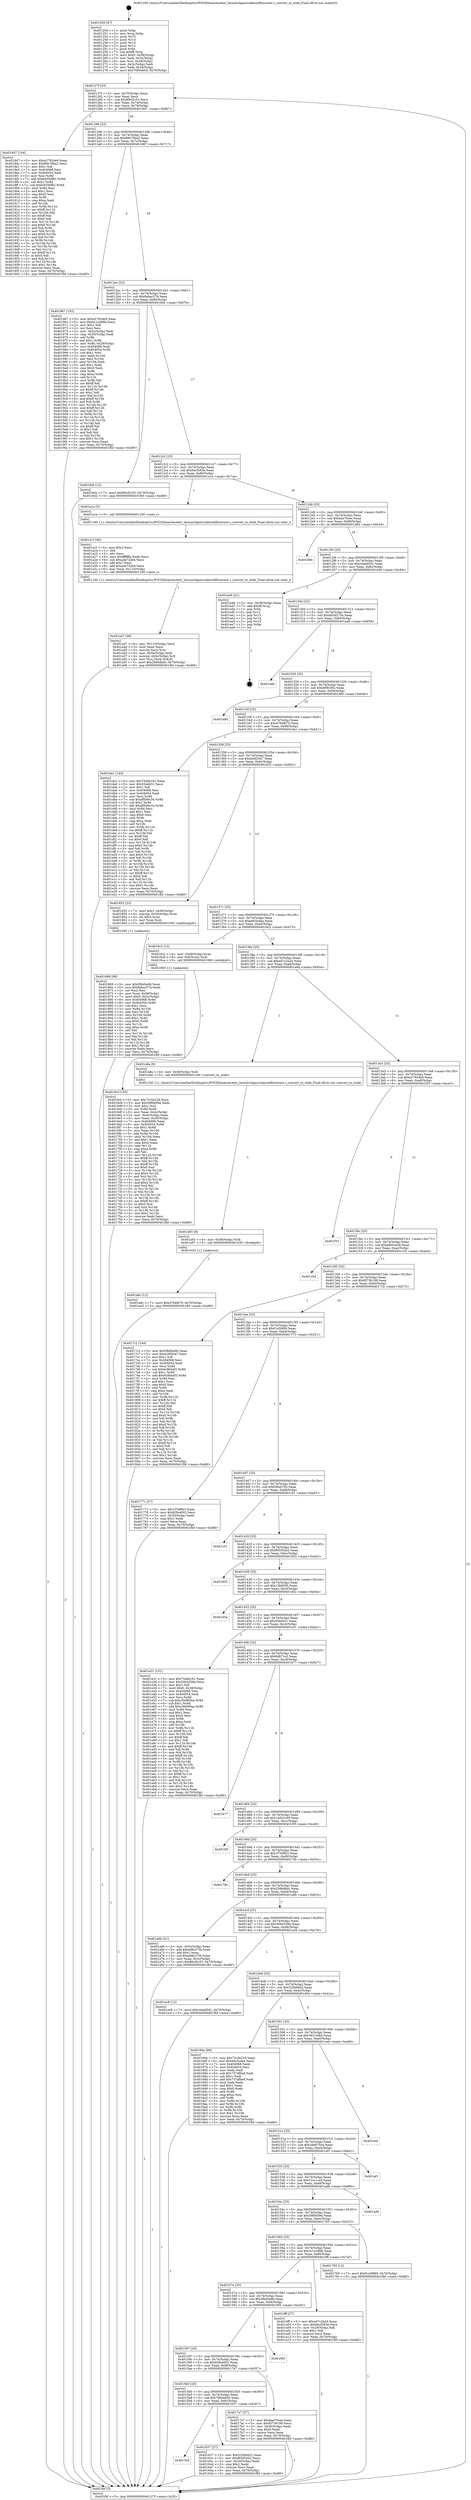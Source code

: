 digraph "0x401250" {
  label = "0x401250 (/mnt/c/Users/mathe/Desktop/tcc/POCII/binaries/extr_linuxarchparisckernelfirmware.c_convert_to_wide_Final-ollvm.out::main(0))"
  labelloc = "t"
  node[shape=record]

  Entry [label="",width=0.3,height=0.3,shape=circle,fillcolor=black,style=filled]
  "0x40127f" [label="{
     0x40127f [23]\l
     | [instrs]\l
     &nbsp;&nbsp;0x40127f \<+3\>: mov -0x70(%rbp),%eax\l
     &nbsp;&nbsp;0x401282 \<+2\>: mov %eax,%ecx\l
     &nbsp;&nbsp;0x401284 \<+6\>: sub $0x80cf2c53,%ecx\l
     &nbsp;&nbsp;0x40128a \<+3\>: mov %eax,-0x74(%rbp)\l
     &nbsp;&nbsp;0x40128d \<+3\>: mov %ecx,-0x78(%rbp)\l
     &nbsp;&nbsp;0x401290 \<+6\>: je 00000000004018d7 \<main+0x687\>\l
  }"]
  "0x4018d7" [label="{
     0x4018d7 [144]\l
     | [instrs]\l
     &nbsp;&nbsp;0x4018d7 \<+5\>: mov $0xe2792de9,%eax\l
     &nbsp;&nbsp;0x4018dc \<+5\>: mov $0x89e78ba2,%ecx\l
     &nbsp;&nbsp;0x4018e1 \<+2\>: mov $0x1,%dl\l
     &nbsp;&nbsp;0x4018e3 \<+7\>: mov 0x404068,%esi\l
     &nbsp;&nbsp;0x4018ea \<+7\>: mov 0x404054,%edi\l
     &nbsp;&nbsp;0x4018f1 \<+3\>: mov %esi,%r8d\l
     &nbsp;&nbsp;0x4018f4 \<+7\>: add $0xb9356f82,%r8d\l
     &nbsp;&nbsp;0x4018fb \<+4\>: sub $0x1,%r8d\l
     &nbsp;&nbsp;0x4018ff \<+7\>: sub $0xb9356f82,%r8d\l
     &nbsp;&nbsp;0x401906 \<+4\>: imul %r8d,%esi\l
     &nbsp;&nbsp;0x40190a \<+3\>: and $0x1,%esi\l
     &nbsp;&nbsp;0x40190d \<+3\>: cmp $0x0,%esi\l
     &nbsp;&nbsp;0x401910 \<+4\>: sete %r9b\l
     &nbsp;&nbsp;0x401914 \<+3\>: cmp $0xa,%edi\l
     &nbsp;&nbsp;0x401917 \<+4\>: setl %r10b\l
     &nbsp;&nbsp;0x40191b \<+3\>: mov %r9b,%r11b\l
     &nbsp;&nbsp;0x40191e \<+4\>: xor $0xff,%r11b\l
     &nbsp;&nbsp;0x401922 \<+3\>: mov %r10b,%bl\l
     &nbsp;&nbsp;0x401925 \<+3\>: xor $0xff,%bl\l
     &nbsp;&nbsp;0x401928 \<+3\>: xor $0x0,%dl\l
     &nbsp;&nbsp;0x40192b \<+3\>: mov %r11b,%r14b\l
     &nbsp;&nbsp;0x40192e \<+4\>: and $0x0,%r14b\l
     &nbsp;&nbsp;0x401932 \<+3\>: and %dl,%r9b\l
     &nbsp;&nbsp;0x401935 \<+3\>: mov %bl,%r15b\l
     &nbsp;&nbsp;0x401938 \<+4\>: and $0x0,%r15b\l
     &nbsp;&nbsp;0x40193c \<+3\>: and %dl,%r10b\l
     &nbsp;&nbsp;0x40193f \<+3\>: or %r9b,%r14b\l
     &nbsp;&nbsp;0x401942 \<+3\>: or %r10b,%r15b\l
     &nbsp;&nbsp;0x401945 \<+3\>: xor %r15b,%r14b\l
     &nbsp;&nbsp;0x401948 \<+3\>: or %bl,%r11b\l
     &nbsp;&nbsp;0x40194b \<+4\>: xor $0xff,%r11b\l
     &nbsp;&nbsp;0x40194f \<+3\>: or $0x0,%dl\l
     &nbsp;&nbsp;0x401952 \<+3\>: and %dl,%r11b\l
     &nbsp;&nbsp;0x401955 \<+3\>: or %r11b,%r14b\l
     &nbsp;&nbsp;0x401958 \<+4\>: test $0x1,%r14b\l
     &nbsp;&nbsp;0x40195c \<+3\>: cmovne %ecx,%eax\l
     &nbsp;&nbsp;0x40195f \<+3\>: mov %eax,-0x70(%rbp)\l
     &nbsp;&nbsp;0x401962 \<+5\>: jmp 0000000000401fbf \<main+0xd6f\>\l
  }"]
  "0x401296" [label="{
     0x401296 [22]\l
     | [instrs]\l
     &nbsp;&nbsp;0x401296 \<+5\>: jmp 000000000040129b \<main+0x4b\>\l
     &nbsp;&nbsp;0x40129b \<+3\>: mov -0x74(%rbp),%eax\l
     &nbsp;&nbsp;0x40129e \<+5\>: sub $0x89e78ba2,%eax\l
     &nbsp;&nbsp;0x4012a3 \<+3\>: mov %eax,-0x7c(%rbp)\l
     &nbsp;&nbsp;0x4012a6 \<+6\>: je 0000000000401967 \<main+0x717\>\l
  }"]
  Exit [label="",width=0.3,height=0.3,shape=circle,fillcolor=black,style=filled,peripheries=2]
  "0x401967" [label="{
     0x401967 [152]\l
     | [instrs]\l
     &nbsp;&nbsp;0x401967 \<+5\>: mov $0xe2792de9,%eax\l
     &nbsp;&nbsp;0x40196c \<+5\>: mov $0x5c1a398b,%ecx\l
     &nbsp;&nbsp;0x401971 \<+2\>: mov $0x1,%dl\l
     &nbsp;&nbsp;0x401973 \<+2\>: xor %esi,%esi\l
     &nbsp;&nbsp;0x401975 \<+3\>: mov -0x5c(%rbp),%edi\l
     &nbsp;&nbsp;0x401978 \<+3\>: cmp -0x50(%rbp),%edi\l
     &nbsp;&nbsp;0x40197b \<+4\>: setl %r8b\l
     &nbsp;&nbsp;0x40197f \<+4\>: and $0x1,%r8b\l
     &nbsp;&nbsp;0x401983 \<+4\>: mov %r8b,-0x29(%rbp)\l
     &nbsp;&nbsp;0x401987 \<+7\>: mov 0x404068,%edi\l
     &nbsp;&nbsp;0x40198e \<+8\>: mov 0x404054,%r9d\l
     &nbsp;&nbsp;0x401996 \<+3\>: sub $0x1,%esi\l
     &nbsp;&nbsp;0x401999 \<+3\>: mov %edi,%r10d\l
     &nbsp;&nbsp;0x40199c \<+3\>: add %esi,%r10d\l
     &nbsp;&nbsp;0x40199f \<+4\>: imul %r10d,%edi\l
     &nbsp;&nbsp;0x4019a3 \<+3\>: and $0x1,%edi\l
     &nbsp;&nbsp;0x4019a6 \<+3\>: cmp $0x0,%edi\l
     &nbsp;&nbsp;0x4019a9 \<+4\>: sete %r8b\l
     &nbsp;&nbsp;0x4019ad \<+4\>: cmp $0xa,%r9d\l
     &nbsp;&nbsp;0x4019b1 \<+4\>: setl %r11b\l
     &nbsp;&nbsp;0x4019b5 \<+3\>: mov %r8b,%bl\l
     &nbsp;&nbsp;0x4019b8 \<+3\>: xor $0xff,%bl\l
     &nbsp;&nbsp;0x4019bb \<+3\>: mov %r11b,%r14b\l
     &nbsp;&nbsp;0x4019be \<+4\>: xor $0xff,%r14b\l
     &nbsp;&nbsp;0x4019c2 \<+3\>: xor $0x1,%dl\l
     &nbsp;&nbsp;0x4019c5 \<+3\>: mov %bl,%r15b\l
     &nbsp;&nbsp;0x4019c8 \<+4\>: and $0xff,%r15b\l
     &nbsp;&nbsp;0x4019cc \<+3\>: and %dl,%r8b\l
     &nbsp;&nbsp;0x4019cf \<+3\>: mov %r14b,%r12b\l
     &nbsp;&nbsp;0x4019d2 \<+4\>: and $0xff,%r12b\l
     &nbsp;&nbsp;0x4019d6 \<+3\>: and %dl,%r11b\l
     &nbsp;&nbsp;0x4019d9 \<+3\>: or %r8b,%r15b\l
     &nbsp;&nbsp;0x4019dc \<+3\>: or %r11b,%r12b\l
     &nbsp;&nbsp;0x4019df \<+3\>: xor %r12b,%r15b\l
     &nbsp;&nbsp;0x4019e2 \<+3\>: or %r14b,%bl\l
     &nbsp;&nbsp;0x4019e5 \<+3\>: xor $0xff,%bl\l
     &nbsp;&nbsp;0x4019e8 \<+3\>: or $0x1,%dl\l
     &nbsp;&nbsp;0x4019eb \<+2\>: and %dl,%bl\l
     &nbsp;&nbsp;0x4019ed \<+3\>: or %bl,%r15b\l
     &nbsp;&nbsp;0x4019f0 \<+4\>: test $0x1,%r15b\l
     &nbsp;&nbsp;0x4019f4 \<+3\>: cmovne %ecx,%eax\l
     &nbsp;&nbsp;0x4019f7 \<+3\>: mov %eax,-0x70(%rbp)\l
     &nbsp;&nbsp;0x4019fa \<+5\>: jmp 0000000000401fbf \<main+0xd6f\>\l
  }"]
  "0x4012ac" [label="{
     0x4012ac [22]\l
     | [instrs]\l
     &nbsp;&nbsp;0x4012ac \<+5\>: jmp 00000000004012b1 \<main+0x61\>\l
     &nbsp;&nbsp;0x4012b1 \<+3\>: mov -0x74(%rbp),%eax\l
     &nbsp;&nbsp;0x4012b4 \<+5\>: sub $0x8abac57b,%eax\l
     &nbsp;&nbsp;0x4012b9 \<+3\>: mov %eax,-0x80(%rbp)\l
     &nbsp;&nbsp;0x4012bc \<+6\>: je 00000000004018cb \<main+0x67b\>\l
  }"]
  "0x401a9c" [label="{
     0x401a9c [12]\l
     | [instrs]\l
     &nbsp;&nbsp;0x401a9c \<+7\>: movl $0xd764fb70,-0x70(%rbp)\l
     &nbsp;&nbsp;0x401aa3 \<+5\>: jmp 0000000000401fbf \<main+0xd6f\>\l
  }"]
  "0x4018cb" [label="{
     0x4018cb [12]\l
     | [instrs]\l
     &nbsp;&nbsp;0x4018cb \<+7\>: movl $0x80cf2c53,-0x70(%rbp)\l
     &nbsp;&nbsp;0x4018d2 \<+5\>: jmp 0000000000401fbf \<main+0xd6f\>\l
  }"]
  "0x4012c2" [label="{
     0x4012c2 [25]\l
     | [instrs]\l
     &nbsp;&nbsp;0x4012c2 \<+5\>: jmp 00000000004012c7 \<main+0x77\>\l
     &nbsp;&nbsp;0x4012c7 \<+3\>: mov -0x74(%rbp),%eax\l
     &nbsp;&nbsp;0x4012ca \<+5\>: sub $0x9acf283e,%eax\l
     &nbsp;&nbsp;0x4012cf \<+6\>: mov %eax,-0x84(%rbp)\l
     &nbsp;&nbsp;0x4012d5 \<+6\>: je 0000000000401a1a \<main+0x7ca\>\l
  }"]
  "0x401a93" [label="{
     0x401a93 [9]\l
     | [instrs]\l
     &nbsp;&nbsp;0x401a93 \<+4\>: mov -0x58(%rbp),%rdi\l
     &nbsp;&nbsp;0x401a97 \<+5\>: call 0000000000401030 \<free@plt\>\l
     | [calls]\l
     &nbsp;&nbsp;0x401030 \{1\} (unknown)\l
  }"]
  "0x401a1a" [label="{
     0x401a1a [5]\l
     | [instrs]\l
     &nbsp;&nbsp;0x401a1a \<+5\>: call 0000000000401160 \<next_i\>\l
     | [calls]\l
     &nbsp;&nbsp;0x401160 \{1\} (/mnt/c/Users/mathe/Desktop/tcc/POCII/binaries/extr_linuxarchparisckernelfirmware.c_convert_to_wide_Final-ollvm.out::next_i)\l
  }"]
  "0x4012db" [label="{
     0x4012db [25]\l
     | [instrs]\l
     &nbsp;&nbsp;0x4012db \<+5\>: jmp 00000000004012e0 \<main+0x90\>\l
     &nbsp;&nbsp;0x4012e0 \<+3\>: mov -0x74(%rbp),%eax\l
     &nbsp;&nbsp;0x4012e3 \<+5\>: sub $0xbaa70cee,%eax\l
     &nbsp;&nbsp;0x4012e8 \<+6\>: mov %eax,-0x88(%rbp)\l
     &nbsp;&nbsp;0x4012ee \<+6\>: je 0000000000401d84 \<main+0xb34\>\l
  }"]
  "0x401a47" [label="{
     0x401a47 [36]\l
     | [instrs]\l
     &nbsp;&nbsp;0x401a47 \<+6\>: mov -0x110(%rbp),%ecx\l
     &nbsp;&nbsp;0x401a4d \<+3\>: imul %eax,%ecx\l
     &nbsp;&nbsp;0x401a50 \<+3\>: movslq %ecx,%rsi\l
     &nbsp;&nbsp;0x401a53 \<+4\>: mov -0x58(%rbp),%rdi\l
     &nbsp;&nbsp;0x401a57 \<+4\>: movslq -0x5c(%rbp),%r8\l
     &nbsp;&nbsp;0x401a5b \<+4\>: mov %rsi,(%rdi,%r8,8)\l
     &nbsp;&nbsp;0x401a5f \<+7\>: movl $0x2586dbdc,-0x70(%rbp)\l
     &nbsp;&nbsp;0x401a66 \<+5\>: jmp 0000000000401fbf \<main+0xd6f\>\l
  }"]
  "0x401d84" [label="{
     0x401d84\l
  }", style=dashed]
  "0x4012f4" [label="{
     0x4012f4 [25]\l
     | [instrs]\l
     &nbsp;&nbsp;0x4012f4 \<+5\>: jmp 00000000004012f9 \<main+0xa9\>\l
     &nbsp;&nbsp;0x4012f9 \<+3\>: mov -0x74(%rbp),%eax\l
     &nbsp;&nbsp;0x4012fc \<+5\>: sub $0xc0add5d1,%eax\l
     &nbsp;&nbsp;0x401301 \<+6\>: mov %eax,-0x8c(%rbp)\l
     &nbsp;&nbsp;0x401307 \<+6\>: je 0000000000401ed4 \<main+0xc84\>\l
  }"]
  "0x401a1f" [label="{
     0x401a1f [40]\l
     | [instrs]\l
     &nbsp;&nbsp;0x401a1f \<+5\>: mov $0x2,%ecx\l
     &nbsp;&nbsp;0x401a24 \<+1\>: cltd\l
     &nbsp;&nbsp;0x401a25 \<+2\>: idiv %ecx\l
     &nbsp;&nbsp;0x401a27 \<+6\>: imul $0xfffffffe,%edx,%ecx\l
     &nbsp;&nbsp;0x401a2d \<+6\>: sub $0xade72eb4,%ecx\l
     &nbsp;&nbsp;0x401a33 \<+3\>: add $0x1,%ecx\l
     &nbsp;&nbsp;0x401a36 \<+6\>: add $0xade72eb4,%ecx\l
     &nbsp;&nbsp;0x401a3c \<+6\>: mov %ecx,-0x110(%rbp)\l
     &nbsp;&nbsp;0x401a42 \<+5\>: call 0000000000401160 \<next_i\>\l
     | [calls]\l
     &nbsp;&nbsp;0x401160 \{1\} (/mnt/c/Users/mathe/Desktop/tcc/POCII/binaries/extr_linuxarchparisckernelfirmware.c_convert_to_wide_Final-ollvm.out::next_i)\l
  }"]
  "0x401ed4" [label="{
     0x401ed4 [21]\l
     | [instrs]\l
     &nbsp;&nbsp;0x401ed4 \<+3\>: mov -0x38(%rbp),%eax\l
     &nbsp;&nbsp;0x401ed7 \<+7\>: add $0xf8,%rsp\l
     &nbsp;&nbsp;0x401ede \<+1\>: pop %rbx\l
     &nbsp;&nbsp;0x401edf \<+2\>: pop %r12\l
     &nbsp;&nbsp;0x401ee1 \<+2\>: pop %r13\l
     &nbsp;&nbsp;0x401ee3 \<+2\>: pop %r14\l
     &nbsp;&nbsp;0x401ee5 \<+2\>: pop %r15\l
     &nbsp;&nbsp;0x401ee7 \<+1\>: pop %rbp\l
     &nbsp;&nbsp;0x401ee8 \<+1\>: ret\l
  }"]
  "0x40130d" [label="{
     0x40130d [25]\l
     | [instrs]\l
     &nbsp;&nbsp;0x40130d \<+5\>: jmp 0000000000401312 \<main+0xc2\>\l
     &nbsp;&nbsp;0x401312 \<+3\>: mov -0x74(%rbp),%eax\l
     &nbsp;&nbsp;0x401315 \<+5\>: sub $0xd43d275e,%eax\l
     &nbsp;&nbsp;0x40131a \<+6\>: mov %eax,-0x90(%rbp)\l
     &nbsp;&nbsp;0x401320 \<+6\>: je 0000000000401aa8 \<main+0x858\>\l
  }"]
  "0x401869" [label="{
     0x401869 [98]\l
     | [instrs]\l
     &nbsp;&nbsp;0x401869 \<+5\>: mov $0x5fbd0a9b,%ecx\l
     &nbsp;&nbsp;0x40186e \<+5\>: mov $0x8abac57b,%edx\l
     &nbsp;&nbsp;0x401873 \<+2\>: xor %esi,%esi\l
     &nbsp;&nbsp;0x401875 \<+4\>: mov %rax,-0x58(%rbp)\l
     &nbsp;&nbsp;0x401879 \<+7\>: movl $0x0,-0x5c(%rbp)\l
     &nbsp;&nbsp;0x401880 \<+8\>: mov 0x404068,%r8d\l
     &nbsp;&nbsp;0x401888 \<+8\>: mov 0x404054,%r9d\l
     &nbsp;&nbsp;0x401890 \<+3\>: sub $0x1,%esi\l
     &nbsp;&nbsp;0x401893 \<+3\>: mov %r8d,%r10d\l
     &nbsp;&nbsp;0x401896 \<+3\>: add %esi,%r10d\l
     &nbsp;&nbsp;0x401899 \<+4\>: imul %r10d,%r8d\l
     &nbsp;&nbsp;0x40189d \<+4\>: and $0x1,%r8d\l
     &nbsp;&nbsp;0x4018a1 \<+4\>: cmp $0x0,%r8d\l
     &nbsp;&nbsp;0x4018a5 \<+4\>: sete %r11b\l
     &nbsp;&nbsp;0x4018a9 \<+4\>: cmp $0xa,%r9d\l
     &nbsp;&nbsp;0x4018ad \<+3\>: setl %bl\l
     &nbsp;&nbsp;0x4018b0 \<+3\>: mov %r11b,%r14b\l
     &nbsp;&nbsp;0x4018b3 \<+3\>: and %bl,%r14b\l
     &nbsp;&nbsp;0x4018b6 \<+3\>: xor %bl,%r11b\l
     &nbsp;&nbsp;0x4018b9 \<+3\>: or %r11b,%r14b\l
     &nbsp;&nbsp;0x4018bc \<+4\>: test $0x1,%r14b\l
     &nbsp;&nbsp;0x4018c0 \<+3\>: cmovne %edx,%ecx\l
     &nbsp;&nbsp;0x4018c3 \<+3\>: mov %ecx,-0x70(%rbp)\l
     &nbsp;&nbsp;0x4018c6 \<+5\>: jmp 0000000000401fbf \<main+0xd6f\>\l
  }"]
  "0x401aa8" [label="{
     0x401aa8\l
  }", style=dashed]
  "0x401326" [label="{
     0x401326 [25]\l
     | [instrs]\l
     &nbsp;&nbsp;0x401326 \<+5\>: jmp 000000000040132b \<main+0xdb\>\l
     &nbsp;&nbsp;0x40132b \<+3\>: mov -0x74(%rbp),%eax\l
     &nbsp;&nbsp;0x40132e \<+5\>: sub $0xd6f91f02,%eax\l
     &nbsp;&nbsp;0x401333 \<+6\>: mov %eax,-0x94(%rbp)\l
     &nbsp;&nbsp;0x401339 \<+6\>: je 0000000000401d90 \<main+0xb40\>\l
  }"]
  "0x4016cf" [label="{
     0x4016cf [150]\l
     | [instrs]\l
     &nbsp;&nbsp;0x4016cf \<+5\>: mov $0x73c5e229,%ecx\l
     &nbsp;&nbsp;0x4016d4 \<+5\>: mov $0x59f0b09d,%edx\l
     &nbsp;&nbsp;0x4016d9 \<+3\>: mov $0x1,%sil\l
     &nbsp;&nbsp;0x4016dc \<+3\>: xor %r8d,%r8d\l
     &nbsp;&nbsp;0x4016df \<+3\>: mov %eax,-0x4c(%rbp)\l
     &nbsp;&nbsp;0x4016e2 \<+3\>: mov -0x4c(%rbp),%eax\l
     &nbsp;&nbsp;0x4016e5 \<+3\>: mov %eax,-0x30(%rbp)\l
     &nbsp;&nbsp;0x4016e8 \<+7\>: mov 0x404068,%eax\l
     &nbsp;&nbsp;0x4016ef \<+8\>: mov 0x404054,%r9d\l
     &nbsp;&nbsp;0x4016f7 \<+4\>: sub $0x1,%r8d\l
     &nbsp;&nbsp;0x4016fb \<+3\>: mov %eax,%r10d\l
     &nbsp;&nbsp;0x4016fe \<+3\>: add %r8d,%r10d\l
     &nbsp;&nbsp;0x401701 \<+4\>: imul %r10d,%eax\l
     &nbsp;&nbsp;0x401705 \<+3\>: and $0x1,%eax\l
     &nbsp;&nbsp;0x401708 \<+3\>: cmp $0x0,%eax\l
     &nbsp;&nbsp;0x40170b \<+4\>: sete %r11b\l
     &nbsp;&nbsp;0x40170f \<+4\>: cmp $0xa,%r9d\l
     &nbsp;&nbsp;0x401713 \<+3\>: setl %bl\l
     &nbsp;&nbsp;0x401716 \<+3\>: mov %r11b,%r14b\l
     &nbsp;&nbsp;0x401719 \<+4\>: xor $0xff,%r14b\l
     &nbsp;&nbsp;0x40171d \<+3\>: mov %bl,%r15b\l
     &nbsp;&nbsp;0x401720 \<+4\>: xor $0xff,%r15b\l
     &nbsp;&nbsp;0x401724 \<+4\>: xor $0x0,%sil\l
     &nbsp;&nbsp;0x401728 \<+3\>: mov %r14b,%r12b\l
     &nbsp;&nbsp;0x40172b \<+4\>: and $0x0,%r12b\l
     &nbsp;&nbsp;0x40172f \<+3\>: and %sil,%r11b\l
     &nbsp;&nbsp;0x401732 \<+3\>: mov %r15b,%r13b\l
     &nbsp;&nbsp;0x401735 \<+4\>: and $0x0,%r13b\l
     &nbsp;&nbsp;0x401739 \<+3\>: and %sil,%bl\l
     &nbsp;&nbsp;0x40173c \<+3\>: or %r11b,%r12b\l
     &nbsp;&nbsp;0x40173f \<+3\>: or %bl,%r13b\l
     &nbsp;&nbsp;0x401742 \<+3\>: xor %r13b,%r12b\l
     &nbsp;&nbsp;0x401745 \<+3\>: or %r15b,%r14b\l
     &nbsp;&nbsp;0x401748 \<+4\>: xor $0xff,%r14b\l
     &nbsp;&nbsp;0x40174c \<+4\>: or $0x0,%sil\l
     &nbsp;&nbsp;0x401750 \<+3\>: and %sil,%r14b\l
     &nbsp;&nbsp;0x401753 \<+3\>: or %r14b,%r12b\l
     &nbsp;&nbsp;0x401756 \<+4\>: test $0x1,%r12b\l
     &nbsp;&nbsp;0x40175a \<+3\>: cmovne %edx,%ecx\l
     &nbsp;&nbsp;0x40175d \<+3\>: mov %ecx,-0x70(%rbp)\l
     &nbsp;&nbsp;0x401760 \<+5\>: jmp 0000000000401fbf \<main+0xd6f\>\l
  }"]
  "0x401d90" [label="{
     0x401d90\l
  }", style=dashed]
  "0x40133f" [label="{
     0x40133f [25]\l
     | [instrs]\l
     &nbsp;&nbsp;0x40133f \<+5\>: jmp 0000000000401344 \<main+0xf4\>\l
     &nbsp;&nbsp;0x401344 \<+3\>: mov -0x74(%rbp),%eax\l
     &nbsp;&nbsp;0x401347 \<+5\>: sub $0xd764fb70,%eax\l
     &nbsp;&nbsp;0x40134c \<+6\>: mov %eax,-0x98(%rbp)\l
     &nbsp;&nbsp;0x401352 \<+6\>: je 0000000000401da1 \<main+0xb51\>\l
  }"]
  "0x401250" [label="{
     0x401250 [47]\l
     | [instrs]\l
     &nbsp;&nbsp;0x401250 \<+1\>: push %rbp\l
     &nbsp;&nbsp;0x401251 \<+3\>: mov %rsp,%rbp\l
     &nbsp;&nbsp;0x401254 \<+2\>: push %r15\l
     &nbsp;&nbsp;0x401256 \<+2\>: push %r14\l
     &nbsp;&nbsp;0x401258 \<+2\>: push %r13\l
     &nbsp;&nbsp;0x40125a \<+2\>: push %r12\l
     &nbsp;&nbsp;0x40125c \<+1\>: push %rbx\l
     &nbsp;&nbsp;0x40125d \<+7\>: sub $0xf8,%rsp\l
     &nbsp;&nbsp;0x401264 \<+7\>: movl $0x0,-0x38(%rbp)\l
     &nbsp;&nbsp;0x40126b \<+3\>: mov %edi,-0x3c(%rbp)\l
     &nbsp;&nbsp;0x40126e \<+4\>: mov %rsi,-0x48(%rbp)\l
     &nbsp;&nbsp;0x401272 \<+3\>: mov -0x3c(%rbp),%edi\l
     &nbsp;&nbsp;0x401275 \<+3\>: mov %edi,-0x34(%rbp)\l
     &nbsp;&nbsp;0x401278 \<+7\>: movl $0x7060eb02,-0x70(%rbp)\l
  }"]
  "0x401da1" [label="{
     0x401da1 [144]\l
     | [instrs]\l
     &nbsp;&nbsp;0x401da1 \<+5\>: mov $0x75a9e161,%eax\l
     &nbsp;&nbsp;0x401da6 \<+5\>: mov $0x55ed431,%ecx\l
     &nbsp;&nbsp;0x401dab \<+2\>: mov $0x1,%dl\l
     &nbsp;&nbsp;0x401dad \<+7\>: mov 0x404068,%esi\l
     &nbsp;&nbsp;0x401db4 \<+7\>: mov 0x404054,%edi\l
     &nbsp;&nbsp;0x401dbb \<+3\>: mov %esi,%r8d\l
     &nbsp;&nbsp;0x401dbe \<+7\>: sub $0xdf5b6c34,%r8d\l
     &nbsp;&nbsp;0x401dc5 \<+4\>: sub $0x1,%r8d\l
     &nbsp;&nbsp;0x401dc9 \<+7\>: add $0xdf5b6c34,%r8d\l
     &nbsp;&nbsp;0x401dd0 \<+4\>: imul %r8d,%esi\l
     &nbsp;&nbsp;0x401dd4 \<+3\>: and $0x1,%esi\l
     &nbsp;&nbsp;0x401dd7 \<+3\>: cmp $0x0,%esi\l
     &nbsp;&nbsp;0x401dda \<+4\>: sete %r9b\l
     &nbsp;&nbsp;0x401dde \<+3\>: cmp $0xa,%edi\l
     &nbsp;&nbsp;0x401de1 \<+4\>: setl %r10b\l
     &nbsp;&nbsp;0x401de5 \<+3\>: mov %r9b,%r11b\l
     &nbsp;&nbsp;0x401de8 \<+4\>: xor $0xff,%r11b\l
     &nbsp;&nbsp;0x401dec \<+3\>: mov %r10b,%bl\l
     &nbsp;&nbsp;0x401def \<+3\>: xor $0xff,%bl\l
     &nbsp;&nbsp;0x401df2 \<+3\>: xor $0x0,%dl\l
     &nbsp;&nbsp;0x401df5 \<+3\>: mov %r11b,%r14b\l
     &nbsp;&nbsp;0x401df8 \<+4\>: and $0x0,%r14b\l
     &nbsp;&nbsp;0x401dfc \<+3\>: and %dl,%r9b\l
     &nbsp;&nbsp;0x401dff \<+3\>: mov %bl,%r15b\l
     &nbsp;&nbsp;0x401e02 \<+4\>: and $0x0,%r15b\l
     &nbsp;&nbsp;0x401e06 \<+3\>: and %dl,%r10b\l
     &nbsp;&nbsp;0x401e09 \<+3\>: or %r9b,%r14b\l
     &nbsp;&nbsp;0x401e0c \<+3\>: or %r10b,%r15b\l
     &nbsp;&nbsp;0x401e0f \<+3\>: xor %r15b,%r14b\l
     &nbsp;&nbsp;0x401e12 \<+3\>: or %bl,%r11b\l
     &nbsp;&nbsp;0x401e15 \<+4\>: xor $0xff,%r11b\l
     &nbsp;&nbsp;0x401e19 \<+3\>: or $0x0,%dl\l
     &nbsp;&nbsp;0x401e1c \<+3\>: and %dl,%r11b\l
     &nbsp;&nbsp;0x401e1f \<+3\>: or %r11b,%r14b\l
     &nbsp;&nbsp;0x401e22 \<+4\>: test $0x1,%r14b\l
     &nbsp;&nbsp;0x401e26 \<+3\>: cmovne %ecx,%eax\l
     &nbsp;&nbsp;0x401e29 \<+3\>: mov %eax,-0x70(%rbp)\l
     &nbsp;&nbsp;0x401e2c \<+5\>: jmp 0000000000401fbf \<main+0xd6f\>\l
  }"]
  "0x401358" [label="{
     0x401358 [25]\l
     | [instrs]\l
     &nbsp;&nbsp;0x401358 \<+5\>: jmp 000000000040135d \<main+0x10d\>\l
     &nbsp;&nbsp;0x40135d \<+3\>: mov -0x74(%rbp),%eax\l
     &nbsp;&nbsp;0x401360 \<+5\>: sub $0xdc6f20a7,%eax\l
     &nbsp;&nbsp;0x401365 \<+6\>: mov %eax,-0x9c(%rbp)\l
     &nbsp;&nbsp;0x40136b \<+6\>: je 0000000000401852 \<main+0x602\>\l
  }"]
  "0x401fbf" [label="{
     0x401fbf [5]\l
     | [instrs]\l
     &nbsp;&nbsp;0x401fbf \<+5\>: jmp 000000000040127f \<main+0x2f\>\l
  }"]
  "0x401852" [label="{
     0x401852 [23]\l
     | [instrs]\l
     &nbsp;&nbsp;0x401852 \<+7\>: movl $0x1,-0x50(%rbp)\l
     &nbsp;&nbsp;0x401859 \<+4\>: movslq -0x50(%rbp),%rax\l
     &nbsp;&nbsp;0x40185d \<+4\>: shl $0x3,%rax\l
     &nbsp;&nbsp;0x401861 \<+3\>: mov %rax,%rdi\l
     &nbsp;&nbsp;0x401864 \<+5\>: call 0000000000401050 \<malloc@plt\>\l
     | [calls]\l
     &nbsp;&nbsp;0x401050 \{1\} (unknown)\l
  }"]
  "0x401371" [label="{
     0x401371 [25]\l
     | [instrs]\l
     &nbsp;&nbsp;0x401371 \<+5\>: jmp 0000000000401376 \<main+0x126\>\l
     &nbsp;&nbsp;0x401376 \<+3\>: mov -0x74(%rbp),%eax\l
     &nbsp;&nbsp;0x401379 \<+5\>: sub $0xddc5cdaa,%eax\l
     &nbsp;&nbsp;0x40137e \<+6\>: mov %eax,-0xa0(%rbp)\l
     &nbsp;&nbsp;0x401384 \<+6\>: je 00000000004016c2 \<main+0x472\>\l
  }"]
  "0x4015c9" [label="{
     0x4015c9\l
  }", style=dashed]
  "0x4016c2" [label="{
     0x4016c2 [13]\l
     | [instrs]\l
     &nbsp;&nbsp;0x4016c2 \<+4\>: mov -0x48(%rbp),%rax\l
     &nbsp;&nbsp;0x4016c6 \<+4\>: mov 0x8(%rax),%rdi\l
     &nbsp;&nbsp;0x4016ca \<+5\>: call 0000000000401060 \<atoi@plt\>\l
     | [calls]\l
     &nbsp;&nbsp;0x401060 \{1\} (unknown)\l
  }"]
  "0x40138a" [label="{
     0x40138a [25]\l
     | [instrs]\l
     &nbsp;&nbsp;0x40138a \<+5\>: jmp 000000000040138f \<main+0x13f\>\l
     &nbsp;&nbsp;0x40138f \<+3\>: mov -0x74(%rbp),%eax\l
     &nbsp;&nbsp;0x401392 \<+5\>: sub $0xe07c2a2d,%eax\l
     &nbsp;&nbsp;0x401397 \<+6\>: mov %eax,-0xa4(%rbp)\l
     &nbsp;&nbsp;0x40139d \<+6\>: je 0000000000401a8a \<main+0x83a\>\l
  }"]
  "0x401637" [label="{
     0x401637 [27]\l
     | [instrs]\l
     &nbsp;&nbsp;0x401637 \<+5\>: mov $0x325b9d22,%eax\l
     &nbsp;&nbsp;0x40163c \<+5\>: mov $0xf65052b2,%ecx\l
     &nbsp;&nbsp;0x401641 \<+3\>: mov -0x34(%rbp),%edx\l
     &nbsp;&nbsp;0x401644 \<+3\>: cmp $0x2,%edx\l
     &nbsp;&nbsp;0x401647 \<+3\>: cmovne %ecx,%eax\l
     &nbsp;&nbsp;0x40164a \<+3\>: mov %eax,-0x70(%rbp)\l
     &nbsp;&nbsp;0x40164d \<+5\>: jmp 0000000000401fbf \<main+0xd6f\>\l
  }"]
  "0x401a8a" [label="{
     0x401a8a [9]\l
     | [instrs]\l
     &nbsp;&nbsp;0x401a8a \<+4\>: mov -0x58(%rbp),%rdi\l
     &nbsp;&nbsp;0x401a8e \<+5\>: call 0000000000401240 \<convert_to_wide\>\l
     | [calls]\l
     &nbsp;&nbsp;0x401240 \{1\} (/mnt/c/Users/mathe/Desktop/tcc/POCII/binaries/extr_linuxarchparisckernelfirmware.c_convert_to_wide_Final-ollvm.out::convert_to_wide)\l
  }"]
  "0x4013a3" [label="{
     0x4013a3 [25]\l
     | [instrs]\l
     &nbsp;&nbsp;0x4013a3 \<+5\>: jmp 00000000004013a8 \<main+0x158\>\l
     &nbsp;&nbsp;0x4013a8 \<+3\>: mov -0x74(%rbp),%eax\l
     &nbsp;&nbsp;0x4013ab \<+5\>: sub $0xe2792de9,%eax\l
     &nbsp;&nbsp;0x4013b0 \<+6\>: mov %eax,-0xa8(%rbp)\l
     &nbsp;&nbsp;0x4013b6 \<+6\>: je 0000000000401f33 \<main+0xce3\>\l
  }"]
  "0x4015b0" [label="{
     0x4015b0 [25]\l
     | [instrs]\l
     &nbsp;&nbsp;0x4015b0 \<+5\>: jmp 00000000004015b5 \<main+0x365\>\l
     &nbsp;&nbsp;0x4015b5 \<+3\>: mov -0x74(%rbp),%eax\l
     &nbsp;&nbsp;0x4015b8 \<+5\>: sub $0x7060eb02,%eax\l
     &nbsp;&nbsp;0x4015bd \<+6\>: mov %eax,-0xfc(%rbp)\l
     &nbsp;&nbsp;0x4015c3 \<+6\>: je 0000000000401637 \<main+0x3e7\>\l
  }"]
  "0x401f33" [label="{
     0x401f33\l
  }", style=dashed]
  "0x4013bc" [label="{
     0x4013bc [25]\l
     | [instrs]\l
     &nbsp;&nbsp;0x4013bc \<+5\>: jmp 00000000004013c1 \<main+0x171\>\l
     &nbsp;&nbsp;0x4013c1 \<+3\>: mov -0x74(%rbp),%eax\l
     &nbsp;&nbsp;0x4013c4 \<+5\>: sub $0xe805ca28,%eax\l
     &nbsp;&nbsp;0x4013c9 \<+6\>: mov %eax,-0xac(%rbp)\l
     &nbsp;&nbsp;0x4013cf \<+6\>: je 0000000000401c5d \<main+0xa0d\>\l
  }"]
  "0x4017a7" [label="{
     0x4017a7 [27]\l
     | [instrs]\l
     &nbsp;&nbsp;0x4017a7 \<+5\>: mov $0xbaa70cee,%eax\l
     &nbsp;&nbsp;0x4017ac \<+5\>: mov $0xf0736199,%ecx\l
     &nbsp;&nbsp;0x4017b1 \<+3\>: mov -0x30(%rbp),%edx\l
     &nbsp;&nbsp;0x4017b4 \<+3\>: cmp $0x0,%edx\l
     &nbsp;&nbsp;0x4017b7 \<+3\>: cmove %ecx,%eax\l
     &nbsp;&nbsp;0x4017ba \<+3\>: mov %eax,-0x70(%rbp)\l
     &nbsp;&nbsp;0x4017bd \<+5\>: jmp 0000000000401fbf \<main+0xd6f\>\l
  }"]
  "0x401c5d" [label="{
     0x401c5d\l
  }", style=dashed]
  "0x4013d5" [label="{
     0x4013d5 [25]\l
     | [instrs]\l
     &nbsp;&nbsp;0x4013d5 \<+5\>: jmp 00000000004013da \<main+0x18a\>\l
     &nbsp;&nbsp;0x4013da \<+3\>: mov -0x74(%rbp),%eax\l
     &nbsp;&nbsp;0x4013dd \<+5\>: sub $0xf0736199,%eax\l
     &nbsp;&nbsp;0x4013e2 \<+6\>: mov %eax,-0xb0(%rbp)\l
     &nbsp;&nbsp;0x4013e8 \<+6\>: je 00000000004017c2 \<main+0x572\>\l
  }"]
  "0x401597" [label="{
     0x401597 [25]\l
     | [instrs]\l
     &nbsp;&nbsp;0x401597 \<+5\>: jmp 000000000040159c \<main+0x34c\>\l
     &nbsp;&nbsp;0x40159c \<+3\>: mov -0x74(%rbp),%eax\l
     &nbsp;&nbsp;0x40159f \<+5\>: sub $0x62fe4002,%eax\l
     &nbsp;&nbsp;0x4015a4 \<+6\>: mov %eax,-0xf8(%rbp)\l
     &nbsp;&nbsp;0x4015aa \<+6\>: je 00000000004017a7 \<main+0x557\>\l
  }"]
  "0x4017c2" [label="{
     0x4017c2 [144]\l
     | [instrs]\l
     &nbsp;&nbsp;0x4017c2 \<+5\>: mov $0x5fbd0a9b,%eax\l
     &nbsp;&nbsp;0x4017c7 \<+5\>: mov $0xdc6f20a7,%ecx\l
     &nbsp;&nbsp;0x4017cc \<+2\>: mov $0x1,%dl\l
     &nbsp;&nbsp;0x4017ce \<+7\>: mov 0x404068,%esi\l
     &nbsp;&nbsp;0x4017d5 \<+7\>: mov 0x404054,%edi\l
     &nbsp;&nbsp;0x4017dc \<+3\>: mov %esi,%r8d\l
     &nbsp;&nbsp;0x4017df \<+7\>: sub $0x6c9bb4f3,%r8d\l
     &nbsp;&nbsp;0x4017e6 \<+4\>: sub $0x1,%r8d\l
     &nbsp;&nbsp;0x4017ea \<+7\>: add $0x6c9bb4f3,%r8d\l
     &nbsp;&nbsp;0x4017f1 \<+4\>: imul %r8d,%esi\l
     &nbsp;&nbsp;0x4017f5 \<+3\>: and $0x1,%esi\l
     &nbsp;&nbsp;0x4017f8 \<+3\>: cmp $0x0,%esi\l
     &nbsp;&nbsp;0x4017fb \<+4\>: sete %r9b\l
     &nbsp;&nbsp;0x4017ff \<+3\>: cmp $0xa,%edi\l
     &nbsp;&nbsp;0x401802 \<+4\>: setl %r10b\l
     &nbsp;&nbsp;0x401806 \<+3\>: mov %r9b,%r11b\l
     &nbsp;&nbsp;0x401809 \<+4\>: xor $0xff,%r11b\l
     &nbsp;&nbsp;0x40180d \<+3\>: mov %r10b,%bl\l
     &nbsp;&nbsp;0x401810 \<+3\>: xor $0xff,%bl\l
     &nbsp;&nbsp;0x401813 \<+3\>: xor $0x0,%dl\l
     &nbsp;&nbsp;0x401816 \<+3\>: mov %r11b,%r14b\l
     &nbsp;&nbsp;0x401819 \<+4\>: and $0x0,%r14b\l
     &nbsp;&nbsp;0x40181d \<+3\>: and %dl,%r9b\l
     &nbsp;&nbsp;0x401820 \<+3\>: mov %bl,%r15b\l
     &nbsp;&nbsp;0x401823 \<+4\>: and $0x0,%r15b\l
     &nbsp;&nbsp;0x401827 \<+3\>: and %dl,%r10b\l
     &nbsp;&nbsp;0x40182a \<+3\>: or %r9b,%r14b\l
     &nbsp;&nbsp;0x40182d \<+3\>: or %r10b,%r15b\l
     &nbsp;&nbsp;0x401830 \<+3\>: xor %r15b,%r14b\l
     &nbsp;&nbsp;0x401833 \<+3\>: or %bl,%r11b\l
     &nbsp;&nbsp;0x401836 \<+4\>: xor $0xff,%r11b\l
     &nbsp;&nbsp;0x40183a \<+3\>: or $0x0,%dl\l
     &nbsp;&nbsp;0x40183d \<+3\>: and %dl,%r11b\l
     &nbsp;&nbsp;0x401840 \<+3\>: or %r11b,%r14b\l
     &nbsp;&nbsp;0x401843 \<+4\>: test $0x1,%r14b\l
     &nbsp;&nbsp;0x401847 \<+3\>: cmovne %ecx,%eax\l
     &nbsp;&nbsp;0x40184a \<+3\>: mov %eax,-0x70(%rbp)\l
     &nbsp;&nbsp;0x40184d \<+5\>: jmp 0000000000401fbf \<main+0xd6f\>\l
  }"]
  "0x4013ee" [label="{
     0x4013ee [25]\l
     | [instrs]\l
     &nbsp;&nbsp;0x4013ee \<+5\>: jmp 00000000004013f3 \<main+0x1a3\>\l
     &nbsp;&nbsp;0x4013f3 \<+3\>: mov -0x74(%rbp),%eax\l
     &nbsp;&nbsp;0x4013f6 \<+5\>: sub $0xf1e59f69,%eax\l
     &nbsp;&nbsp;0x4013fb \<+6\>: mov %eax,-0xb4(%rbp)\l
     &nbsp;&nbsp;0x401401 \<+6\>: je 0000000000401771 \<main+0x521\>\l
  }"]
  "0x401f05" [label="{
     0x401f05\l
  }", style=dashed]
  "0x401771" [label="{
     0x401771 [27]\l
     | [instrs]\l
     &nbsp;&nbsp;0x401771 \<+5\>: mov $0x1f7bf9b3,%eax\l
     &nbsp;&nbsp;0x401776 \<+5\>: mov $0x62fe4002,%ecx\l
     &nbsp;&nbsp;0x40177b \<+3\>: mov -0x30(%rbp),%edx\l
     &nbsp;&nbsp;0x40177e \<+3\>: cmp $0x1,%edx\l
     &nbsp;&nbsp;0x401781 \<+3\>: cmovl %ecx,%eax\l
     &nbsp;&nbsp;0x401784 \<+3\>: mov %eax,-0x70(%rbp)\l
     &nbsp;&nbsp;0x401787 \<+5\>: jmp 0000000000401fbf \<main+0xd6f\>\l
  }"]
  "0x401407" [label="{
     0x401407 [25]\l
     | [instrs]\l
     &nbsp;&nbsp;0x401407 \<+5\>: jmp 000000000040140c \<main+0x1bc\>\l
     &nbsp;&nbsp;0x40140c \<+3\>: mov -0x74(%rbp),%eax\l
     &nbsp;&nbsp;0x40140f \<+5\>: sub $0xf36eb783,%eax\l
     &nbsp;&nbsp;0x401414 \<+6\>: mov %eax,-0xb8(%rbp)\l
     &nbsp;&nbsp;0x40141a \<+6\>: je 0000000000401c51 \<main+0xa01\>\l
  }"]
  "0x40157e" [label="{
     0x40157e [25]\l
     | [instrs]\l
     &nbsp;&nbsp;0x40157e \<+5\>: jmp 0000000000401583 \<main+0x333\>\l
     &nbsp;&nbsp;0x401583 \<+3\>: mov -0x74(%rbp),%eax\l
     &nbsp;&nbsp;0x401586 \<+5\>: sub $0x5fbd0a9b,%eax\l
     &nbsp;&nbsp;0x40158b \<+6\>: mov %eax,-0xf4(%rbp)\l
     &nbsp;&nbsp;0x401591 \<+6\>: je 0000000000401f05 \<main+0xcb5\>\l
  }"]
  "0x401c51" [label="{
     0x401c51\l
  }", style=dashed]
  "0x401420" [label="{
     0x401420 [25]\l
     | [instrs]\l
     &nbsp;&nbsp;0x401420 \<+5\>: jmp 0000000000401425 \<main+0x1d5\>\l
     &nbsp;&nbsp;0x401425 \<+3\>: mov -0x74(%rbp),%eax\l
     &nbsp;&nbsp;0x401428 \<+5\>: sub $0xf65052b2,%eax\l
     &nbsp;&nbsp;0x40142d \<+6\>: mov %eax,-0xbc(%rbp)\l
     &nbsp;&nbsp;0x401433 \<+6\>: je 0000000000401652 \<main+0x402\>\l
  }"]
  "0x4019ff" [label="{
     0x4019ff [27]\l
     | [instrs]\l
     &nbsp;&nbsp;0x4019ff \<+5\>: mov $0xe07c2a2d,%eax\l
     &nbsp;&nbsp;0x401a04 \<+5\>: mov $0x9acf283e,%ecx\l
     &nbsp;&nbsp;0x401a09 \<+3\>: mov -0x29(%rbp),%dl\l
     &nbsp;&nbsp;0x401a0c \<+3\>: test $0x1,%dl\l
     &nbsp;&nbsp;0x401a0f \<+3\>: cmovne %ecx,%eax\l
     &nbsp;&nbsp;0x401a12 \<+3\>: mov %eax,-0x70(%rbp)\l
     &nbsp;&nbsp;0x401a15 \<+5\>: jmp 0000000000401fbf \<main+0xd6f\>\l
  }"]
  "0x401652" [label="{
     0x401652\l
  }", style=dashed]
  "0x401439" [label="{
     0x401439 [25]\l
     | [instrs]\l
     &nbsp;&nbsp;0x401439 \<+5\>: jmp 000000000040143e \<main+0x1ee\>\l
     &nbsp;&nbsp;0x40143e \<+3\>: mov -0x74(%rbp),%eax\l
     &nbsp;&nbsp;0x401441 \<+5\>: sub $0x13b8265,%eax\l
     &nbsp;&nbsp;0x401446 \<+6\>: mov %eax,-0xc0(%rbp)\l
     &nbsp;&nbsp;0x40144c \<+6\>: je 0000000000401d5a \<main+0xb0a\>\l
  }"]
  "0x401565" [label="{
     0x401565 [25]\l
     | [instrs]\l
     &nbsp;&nbsp;0x401565 \<+5\>: jmp 000000000040156a \<main+0x31a\>\l
     &nbsp;&nbsp;0x40156a \<+3\>: mov -0x74(%rbp),%eax\l
     &nbsp;&nbsp;0x40156d \<+5\>: sub $0x5c1a398b,%eax\l
     &nbsp;&nbsp;0x401572 \<+6\>: mov %eax,-0xf0(%rbp)\l
     &nbsp;&nbsp;0x401578 \<+6\>: je 00000000004019ff \<main+0x7af\>\l
  }"]
  "0x401d5a" [label="{
     0x401d5a\l
  }", style=dashed]
  "0x401452" [label="{
     0x401452 [25]\l
     | [instrs]\l
     &nbsp;&nbsp;0x401452 \<+5\>: jmp 0000000000401457 \<main+0x207\>\l
     &nbsp;&nbsp;0x401457 \<+3\>: mov -0x74(%rbp),%eax\l
     &nbsp;&nbsp;0x40145a \<+5\>: sub $0x55ed431,%eax\l
     &nbsp;&nbsp;0x40145f \<+6\>: mov %eax,-0xc4(%rbp)\l
     &nbsp;&nbsp;0x401465 \<+6\>: je 0000000000401e31 \<main+0xbe1\>\l
  }"]
  "0x401765" [label="{
     0x401765 [12]\l
     | [instrs]\l
     &nbsp;&nbsp;0x401765 \<+7\>: movl $0xf1e59f69,-0x70(%rbp)\l
     &nbsp;&nbsp;0x40176c \<+5\>: jmp 0000000000401fbf \<main+0xd6f\>\l
  }"]
  "0x401e31" [label="{
     0x401e31 [151]\l
     | [instrs]\l
     &nbsp;&nbsp;0x401e31 \<+5\>: mov $0x75a9e161,%eax\l
     &nbsp;&nbsp;0x401e36 \<+5\>: mov $0x30b4358e,%ecx\l
     &nbsp;&nbsp;0x401e3b \<+2\>: mov $0x1,%dl\l
     &nbsp;&nbsp;0x401e3d \<+7\>: movl $0x0,-0x38(%rbp)\l
     &nbsp;&nbsp;0x401e44 \<+7\>: mov 0x404068,%esi\l
     &nbsp;&nbsp;0x401e4b \<+7\>: mov 0x404054,%edi\l
     &nbsp;&nbsp;0x401e52 \<+3\>: mov %esi,%r8d\l
     &nbsp;&nbsp;0x401e55 \<+7\>: sub $0xc5b980aa,%r8d\l
     &nbsp;&nbsp;0x401e5c \<+4\>: sub $0x1,%r8d\l
     &nbsp;&nbsp;0x401e60 \<+7\>: add $0xc5b980aa,%r8d\l
     &nbsp;&nbsp;0x401e67 \<+4\>: imul %r8d,%esi\l
     &nbsp;&nbsp;0x401e6b \<+3\>: and $0x1,%esi\l
     &nbsp;&nbsp;0x401e6e \<+3\>: cmp $0x0,%esi\l
     &nbsp;&nbsp;0x401e71 \<+4\>: sete %r9b\l
     &nbsp;&nbsp;0x401e75 \<+3\>: cmp $0xa,%edi\l
     &nbsp;&nbsp;0x401e78 \<+4\>: setl %r10b\l
     &nbsp;&nbsp;0x401e7c \<+3\>: mov %r9b,%r11b\l
     &nbsp;&nbsp;0x401e7f \<+4\>: xor $0xff,%r11b\l
     &nbsp;&nbsp;0x401e83 \<+3\>: mov %r10b,%bl\l
     &nbsp;&nbsp;0x401e86 \<+3\>: xor $0xff,%bl\l
     &nbsp;&nbsp;0x401e89 \<+3\>: xor $0x1,%dl\l
     &nbsp;&nbsp;0x401e8c \<+3\>: mov %r11b,%r14b\l
     &nbsp;&nbsp;0x401e8f \<+4\>: and $0xff,%r14b\l
     &nbsp;&nbsp;0x401e93 \<+3\>: and %dl,%r9b\l
     &nbsp;&nbsp;0x401e96 \<+3\>: mov %bl,%r15b\l
     &nbsp;&nbsp;0x401e99 \<+4\>: and $0xff,%r15b\l
     &nbsp;&nbsp;0x401e9d \<+3\>: and %dl,%r10b\l
     &nbsp;&nbsp;0x401ea0 \<+3\>: or %r9b,%r14b\l
     &nbsp;&nbsp;0x401ea3 \<+3\>: or %r10b,%r15b\l
     &nbsp;&nbsp;0x401ea6 \<+3\>: xor %r15b,%r14b\l
     &nbsp;&nbsp;0x401ea9 \<+3\>: or %bl,%r11b\l
     &nbsp;&nbsp;0x401eac \<+4\>: xor $0xff,%r11b\l
     &nbsp;&nbsp;0x401eb0 \<+3\>: or $0x1,%dl\l
     &nbsp;&nbsp;0x401eb3 \<+3\>: and %dl,%r11b\l
     &nbsp;&nbsp;0x401eb6 \<+3\>: or %r11b,%r14b\l
     &nbsp;&nbsp;0x401eb9 \<+4\>: test $0x1,%r14b\l
     &nbsp;&nbsp;0x401ebd \<+3\>: cmovne %ecx,%eax\l
     &nbsp;&nbsp;0x401ec0 \<+3\>: mov %eax,-0x70(%rbp)\l
     &nbsp;&nbsp;0x401ec3 \<+5\>: jmp 0000000000401fbf \<main+0xd6f\>\l
  }"]
  "0x40146b" [label="{
     0x40146b [25]\l
     | [instrs]\l
     &nbsp;&nbsp;0x40146b \<+5\>: jmp 0000000000401470 \<main+0x220\>\l
     &nbsp;&nbsp;0x401470 \<+3\>: mov -0x74(%rbp),%eax\l
     &nbsp;&nbsp;0x401473 \<+5\>: sub $0x6d671e2,%eax\l
     &nbsp;&nbsp;0x401478 \<+6\>: mov %eax,-0xc8(%rbp)\l
     &nbsp;&nbsp;0x40147e \<+6\>: je 0000000000401b77 \<main+0x927\>\l
  }"]
  "0x40154c" [label="{
     0x40154c [25]\l
     | [instrs]\l
     &nbsp;&nbsp;0x40154c \<+5\>: jmp 0000000000401551 \<main+0x301\>\l
     &nbsp;&nbsp;0x401551 \<+3\>: mov -0x74(%rbp),%eax\l
     &nbsp;&nbsp;0x401554 \<+5\>: sub $0x59f0b09d,%eax\l
     &nbsp;&nbsp;0x401559 \<+6\>: mov %eax,-0xec(%rbp)\l
     &nbsp;&nbsp;0x40155f \<+6\>: je 0000000000401765 \<main+0x515\>\l
  }"]
  "0x401b77" [label="{
     0x401b77\l
  }", style=dashed]
  "0x401484" [label="{
     0x401484 [25]\l
     | [instrs]\l
     &nbsp;&nbsp;0x401484 \<+5\>: jmp 0000000000401489 \<main+0x239\>\l
     &nbsp;&nbsp;0x401489 \<+3\>: mov -0x74(%rbp),%eax\l
     &nbsp;&nbsp;0x40148c \<+5\>: sub $0x14d32c49,%eax\l
     &nbsp;&nbsp;0x401491 \<+6\>: mov %eax,-0xcc(%rbp)\l
     &nbsp;&nbsp;0x401497 \<+6\>: je 0000000000401f3f \<main+0xcef\>\l
  }"]
  "0x401ad6" [label="{
     0x401ad6\l
  }", style=dashed]
  "0x401f3f" [label="{
     0x401f3f\l
  }", style=dashed]
  "0x40149d" [label="{
     0x40149d [25]\l
     | [instrs]\l
     &nbsp;&nbsp;0x40149d \<+5\>: jmp 00000000004014a2 \<main+0x252\>\l
     &nbsp;&nbsp;0x4014a2 \<+3\>: mov -0x74(%rbp),%eax\l
     &nbsp;&nbsp;0x4014a5 \<+5\>: sub $0x1f7bf9b3,%eax\l
     &nbsp;&nbsp;0x4014aa \<+6\>: mov %eax,-0xd0(%rbp)\l
     &nbsp;&nbsp;0x4014b0 \<+6\>: je 000000000040178c \<main+0x53c\>\l
  }"]
  "0x401533" [label="{
     0x401533 [25]\l
     | [instrs]\l
     &nbsp;&nbsp;0x401533 \<+5\>: jmp 0000000000401538 \<main+0x2e8\>\l
     &nbsp;&nbsp;0x401538 \<+3\>: mov -0x74(%rbp),%eax\l
     &nbsp;&nbsp;0x40153b \<+5\>: sub $0x51ec1ce4,%eax\l
     &nbsp;&nbsp;0x401540 \<+6\>: mov %eax,-0xe8(%rbp)\l
     &nbsp;&nbsp;0x401546 \<+6\>: je 0000000000401ad6 \<main+0x886\>\l
  }"]
  "0x40178c" [label="{
     0x40178c\l
  }", style=dashed]
  "0x4014b6" [label="{
     0x4014b6 [25]\l
     | [instrs]\l
     &nbsp;&nbsp;0x4014b6 \<+5\>: jmp 00000000004014bb \<main+0x26b\>\l
     &nbsp;&nbsp;0x4014bb \<+3\>: mov -0x74(%rbp),%eax\l
     &nbsp;&nbsp;0x4014be \<+5\>: sub $0x2586dbdc,%eax\l
     &nbsp;&nbsp;0x4014c3 \<+6\>: mov %eax,-0xd4(%rbp)\l
     &nbsp;&nbsp;0x4014c9 \<+6\>: je 0000000000401a6b \<main+0x81b\>\l
  }"]
  "0x401af1" [label="{
     0x401af1\l
  }", style=dashed]
  "0x401a6b" [label="{
     0x401a6b [31]\l
     | [instrs]\l
     &nbsp;&nbsp;0x401a6b \<+3\>: mov -0x5c(%rbp),%eax\l
     &nbsp;&nbsp;0x401a6e \<+5\>: add $0xe88c27f4,%eax\l
     &nbsp;&nbsp;0x401a73 \<+3\>: add $0x1,%eax\l
     &nbsp;&nbsp;0x401a76 \<+5\>: sub $0xe88c27f4,%eax\l
     &nbsp;&nbsp;0x401a7b \<+3\>: mov %eax,-0x5c(%rbp)\l
     &nbsp;&nbsp;0x401a7e \<+7\>: movl $0x80cf2c53,-0x70(%rbp)\l
     &nbsp;&nbsp;0x401a85 \<+5\>: jmp 0000000000401fbf \<main+0xd6f\>\l
  }"]
  "0x4014cf" [label="{
     0x4014cf [25]\l
     | [instrs]\l
     &nbsp;&nbsp;0x4014cf \<+5\>: jmp 00000000004014d4 \<main+0x284\>\l
     &nbsp;&nbsp;0x4014d4 \<+3\>: mov -0x74(%rbp),%eax\l
     &nbsp;&nbsp;0x4014d7 \<+5\>: sub $0x30b4358e,%eax\l
     &nbsp;&nbsp;0x4014dc \<+6\>: mov %eax,-0xd8(%rbp)\l
     &nbsp;&nbsp;0x4014e2 \<+6\>: je 0000000000401ec8 \<main+0xc78\>\l
  }"]
  "0x40151a" [label="{
     0x40151a [25]\l
     | [instrs]\l
     &nbsp;&nbsp;0x40151a \<+5\>: jmp 000000000040151f \<main+0x2cf\>\l
     &nbsp;&nbsp;0x40151f \<+3\>: mov -0x74(%rbp),%eax\l
     &nbsp;&nbsp;0x401522 \<+5\>: sub $0x3de875e4,%eax\l
     &nbsp;&nbsp;0x401527 \<+6\>: mov %eax,-0xe4(%rbp)\l
     &nbsp;&nbsp;0x40152d \<+6\>: je 0000000000401af1 \<main+0x8a1\>\l
  }"]
  "0x401ec8" [label="{
     0x401ec8 [12]\l
     | [instrs]\l
     &nbsp;&nbsp;0x401ec8 \<+7\>: movl $0xc0add5d1,-0x70(%rbp)\l
     &nbsp;&nbsp;0x401ecf \<+5\>: jmp 0000000000401fbf \<main+0xd6f\>\l
  }"]
  "0x4014e8" [label="{
     0x4014e8 [25]\l
     | [instrs]\l
     &nbsp;&nbsp;0x4014e8 \<+5\>: jmp 00000000004014ed \<main+0x29d\>\l
     &nbsp;&nbsp;0x4014ed \<+3\>: mov -0x74(%rbp),%eax\l
     &nbsp;&nbsp;0x4014f0 \<+5\>: sub $0x325b9d22,%eax\l
     &nbsp;&nbsp;0x4014f5 \<+6\>: mov %eax,-0xdc(%rbp)\l
     &nbsp;&nbsp;0x4014fb \<+6\>: je 000000000040166a \<main+0x41a\>\l
  }"]
  "0x401ced" [label="{
     0x401ced\l
  }", style=dashed]
  "0x40166a" [label="{
     0x40166a [88]\l
     | [instrs]\l
     &nbsp;&nbsp;0x40166a \<+5\>: mov $0x73c5e229,%eax\l
     &nbsp;&nbsp;0x40166f \<+5\>: mov $0xddc5cdaa,%ecx\l
     &nbsp;&nbsp;0x401674 \<+7\>: mov 0x404068,%edx\l
     &nbsp;&nbsp;0x40167b \<+7\>: mov 0x404054,%esi\l
     &nbsp;&nbsp;0x401682 \<+2\>: mov %edx,%edi\l
     &nbsp;&nbsp;0x401684 \<+6\>: sub $0x737df0ed,%edi\l
     &nbsp;&nbsp;0x40168a \<+3\>: sub $0x1,%edi\l
     &nbsp;&nbsp;0x40168d \<+6\>: add $0x737df0ed,%edi\l
     &nbsp;&nbsp;0x401693 \<+3\>: imul %edi,%edx\l
     &nbsp;&nbsp;0x401696 \<+3\>: and $0x1,%edx\l
     &nbsp;&nbsp;0x401699 \<+3\>: cmp $0x0,%edx\l
     &nbsp;&nbsp;0x40169c \<+4\>: sete %r8b\l
     &nbsp;&nbsp;0x4016a0 \<+3\>: cmp $0xa,%esi\l
     &nbsp;&nbsp;0x4016a3 \<+4\>: setl %r9b\l
     &nbsp;&nbsp;0x4016a7 \<+3\>: mov %r8b,%r10b\l
     &nbsp;&nbsp;0x4016aa \<+3\>: and %r9b,%r10b\l
     &nbsp;&nbsp;0x4016ad \<+3\>: xor %r9b,%r8b\l
     &nbsp;&nbsp;0x4016b0 \<+3\>: or %r8b,%r10b\l
     &nbsp;&nbsp;0x4016b3 \<+4\>: test $0x1,%r10b\l
     &nbsp;&nbsp;0x4016b7 \<+3\>: cmovne %ecx,%eax\l
     &nbsp;&nbsp;0x4016ba \<+3\>: mov %eax,-0x70(%rbp)\l
     &nbsp;&nbsp;0x4016bd \<+5\>: jmp 0000000000401fbf \<main+0xd6f\>\l
  }"]
  "0x401501" [label="{
     0x401501 [25]\l
     | [instrs]\l
     &nbsp;&nbsp;0x401501 \<+5\>: jmp 0000000000401506 \<main+0x2b6\>\l
     &nbsp;&nbsp;0x401506 \<+3\>: mov -0x74(%rbp),%eax\l
     &nbsp;&nbsp;0x401509 \<+5\>: sub $0x3931efbd,%eax\l
     &nbsp;&nbsp;0x40150e \<+6\>: mov %eax,-0xe0(%rbp)\l
     &nbsp;&nbsp;0x401514 \<+6\>: je 0000000000401ced \<main+0xa9d\>\l
  }"]
  Entry -> "0x401250" [label=" 1"]
  "0x40127f" -> "0x4018d7" [label=" 2"]
  "0x40127f" -> "0x401296" [label=" 20"]
  "0x401ed4" -> Exit [label=" 1"]
  "0x401296" -> "0x401967" [label=" 2"]
  "0x401296" -> "0x4012ac" [label=" 18"]
  "0x401ec8" -> "0x401fbf" [label=" 1"]
  "0x4012ac" -> "0x4018cb" [label=" 1"]
  "0x4012ac" -> "0x4012c2" [label=" 17"]
  "0x401e31" -> "0x401fbf" [label=" 1"]
  "0x4012c2" -> "0x401a1a" [label=" 1"]
  "0x4012c2" -> "0x4012db" [label=" 16"]
  "0x401da1" -> "0x401fbf" [label=" 1"]
  "0x4012db" -> "0x401d84" [label=" 0"]
  "0x4012db" -> "0x4012f4" [label=" 16"]
  "0x401a9c" -> "0x401fbf" [label=" 1"]
  "0x4012f4" -> "0x401ed4" [label=" 1"]
  "0x4012f4" -> "0x40130d" [label=" 15"]
  "0x401a93" -> "0x401a9c" [label=" 1"]
  "0x40130d" -> "0x401aa8" [label=" 0"]
  "0x40130d" -> "0x401326" [label=" 15"]
  "0x401a8a" -> "0x401a93" [label=" 1"]
  "0x401326" -> "0x401d90" [label=" 0"]
  "0x401326" -> "0x40133f" [label=" 15"]
  "0x401a6b" -> "0x401fbf" [label=" 1"]
  "0x40133f" -> "0x401da1" [label=" 1"]
  "0x40133f" -> "0x401358" [label=" 14"]
  "0x401a47" -> "0x401fbf" [label=" 1"]
  "0x401358" -> "0x401852" [label=" 1"]
  "0x401358" -> "0x401371" [label=" 13"]
  "0x401a1f" -> "0x401a47" [label=" 1"]
  "0x401371" -> "0x4016c2" [label=" 1"]
  "0x401371" -> "0x40138a" [label=" 12"]
  "0x401a1a" -> "0x401a1f" [label=" 1"]
  "0x40138a" -> "0x401a8a" [label=" 1"]
  "0x40138a" -> "0x4013a3" [label=" 11"]
  "0x4019ff" -> "0x401fbf" [label=" 2"]
  "0x4013a3" -> "0x401f33" [label=" 0"]
  "0x4013a3" -> "0x4013bc" [label=" 11"]
  "0x4018d7" -> "0x401fbf" [label=" 2"]
  "0x4013bc" -> "0x401c5d" [label=" 0"]
  "0x4013bc" -> "0x4013d5" [label=" 11"]
  "0x4018cb" -> "0x401fbf" [label=" 1"]
  "0x4013d5" -> "0x4017c2" [label=" 1"]
  "0x4013d5" -> "0x4013ee" [label=" 10"]
  "0x401852" -> "0x401869" [label=" 1"]
  "0x4013ee" -> "0x401771" [label=" 1"]
  "0x4013ee" -> "0x401407" [label=" 9"]
  "0x4017c2" -> "0x401fbf" [label=" 1"]
  "0x401407" -> "0x401c51" [label=" 0"]
  "0x401407" -> "0x401420" [label=" 9"]
  "0x401771" -> "0x401fbf" [label=" 1"]
  "0x401420" -> "0x401652" [label=" 0"]
  "0x401420" -> "0x401439" [label=" 9"]
  "0x401765" -> "0x401fbf" [label=" 1"]
  "0x401439" -> "0x401d5a" [label=" 0"]
  "0x401439" -> "0x401452" [label=" 9"]
  "0x4016c2" -> "0x4016cf" [label=" 1"]
  "0x401452" -> "0x401e31" [label=" 1"]
  "0x401452" -> "0x40146b" [label=" 8"]
  "0x40166a" -> "0x401fbf" [label=" 1"]
  "0x40146b" -> "0x401b77" [label=" 0"]
  "0x40146b" -> "0x401484" [label=" 8"]
  "0x401250" -> "0x40127f" [label=" 1"]
  "0x401484" -> "0x401f3f" [label=" 0"]
  "0x401484" -> "0x40149d" [label=" 8"]
  "0x401637" -> "0x401fbf" [label=" 1"]
  "0x40149d" -> "0x40178c" [label=" 0"]
  "0x40149d" -> "0x4014b6" [label=" 8"]
  "0x4015b0" -> "0x401637" [label=" 1"]
  "0x4014b6" -> "0x401a6b" [label=" 1"]
  "0x4014b6" -> "0x4014cf" [label=" 7"]
  "0x401967" -> "0x401fbf" [label=" 2"]
  "0x4014cf" -> "0x401ec8" [label=" 1"]
  "0x4014cf" -> "0x4014e8" [label=" 6"]
  "0x401597" -> "0x4017a7" [label=" 1"]
  "0x4014e8" -> "0x40166a" [label=" 1"]
  "0x4014e8" -> "0x401501" [label=" 5"]
  "0x401869" -> "0x401fbf" [label=" 1"]
  "0x401501" -> "0x401ced" [label=" 0"]
  "0x401501" -> "0x40151a" [label=" 5"]
  "0x401597" -> "0x4015b0" [label=" 1"]
  "0x40151a" -> "0x401af1" [label=" 0"]
  "0x40151a" -> "0x401533" [label=" 5"]
  "0x4015b0" -> "0x4015c9" [label=" 0"]
  "0x401533" -> "0x401ad6" [label=" 0"]
  "0x401533" -> "0x40154c" [label=" 5"]
  "0x401fbf" -> "0x40127f" [label=" 21"]
  "0x40154c" -> "0x401765" [label=" 1"]
  "0x40154c" -> "0x401565" [label=" 4"]
  "0x4016cf" -> "0x401fbf" [label=" 1"]
  "0x401565" -> "0x4019ff" [label=" 2"]
  "0x401565" -> "0x40157e" [label=" 2"]
  "0x4017a7" -> "0x401fbf" [label=" 1"]
  "0x40157e" -> "0x401f05" [label=" 0"]
  "0x40157e" -> "0x401597" [label=" 2"]
}
